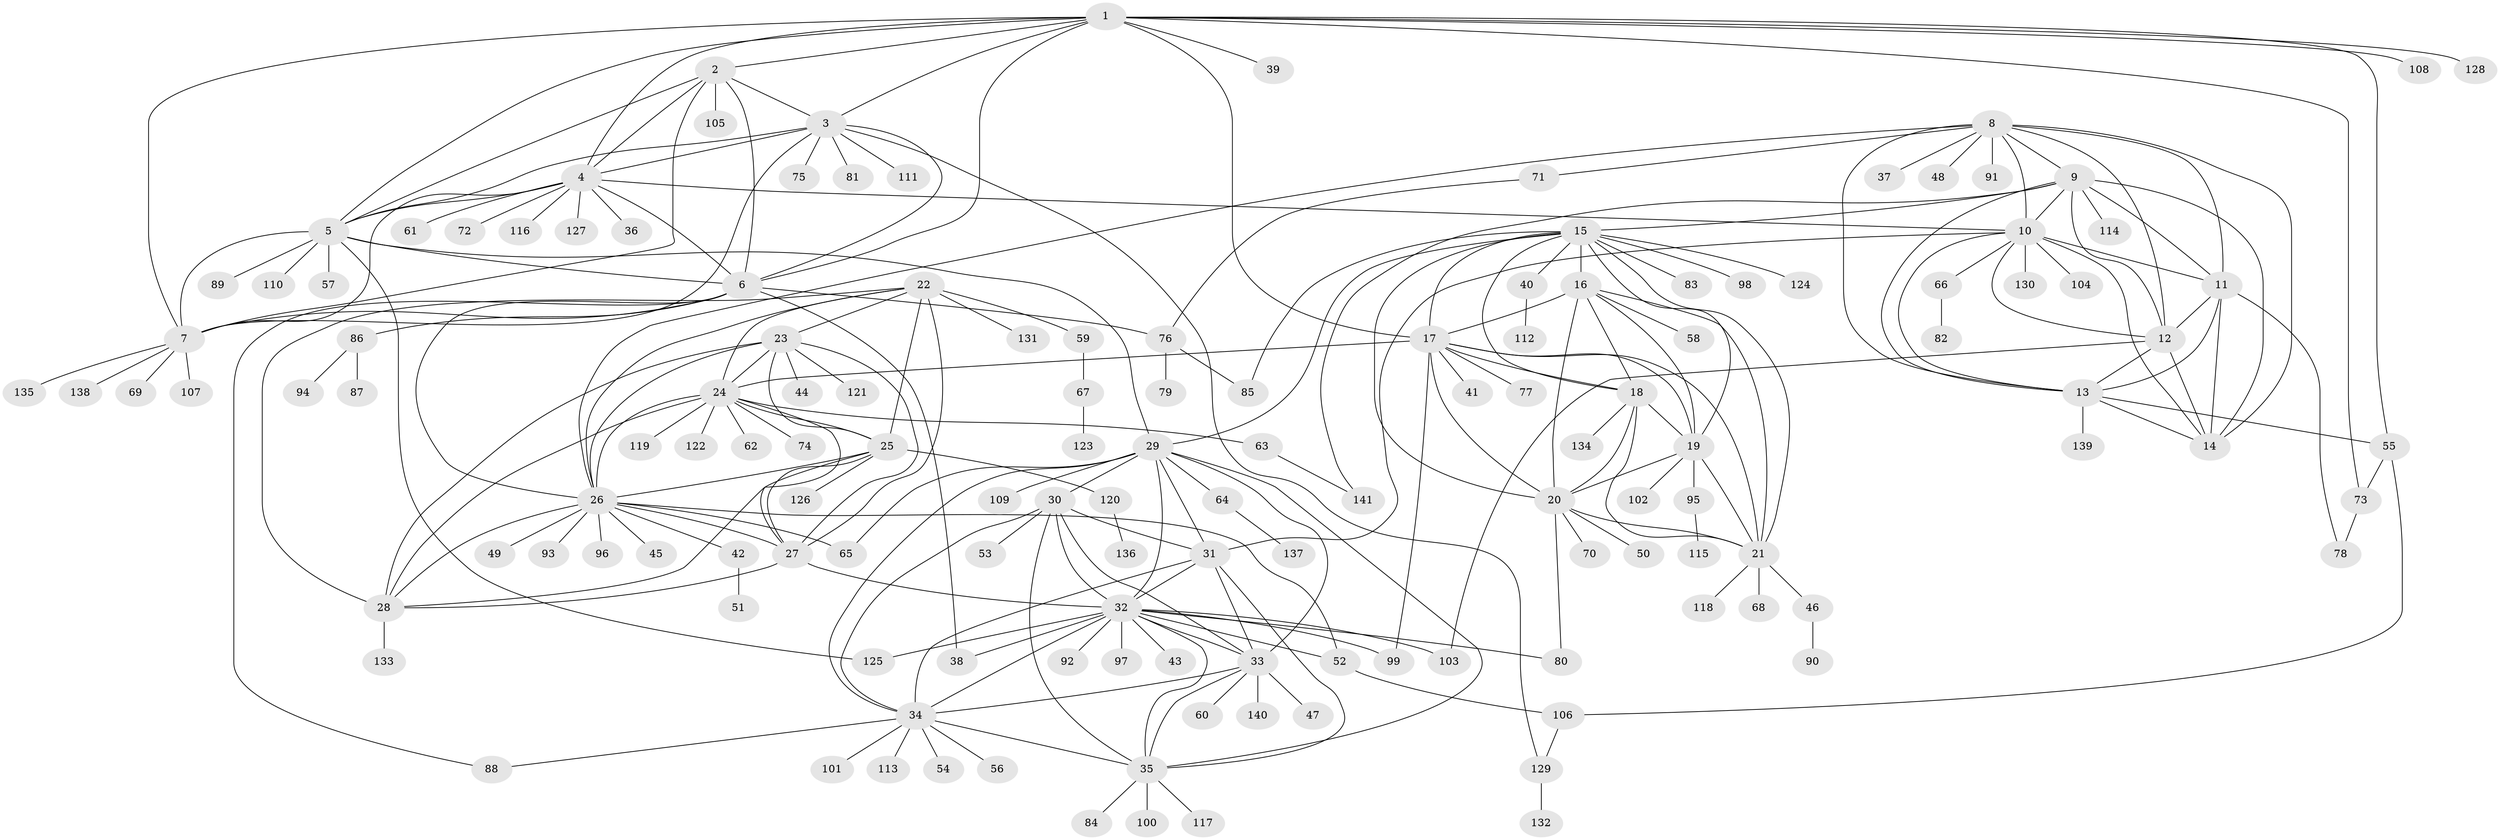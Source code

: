// Generated by graph-tools (version 1.1) at 2025/26/03/09/25 03:26:34]
// undirected, 141 vertices, 237 edges
graph export_dot {
graph [start="1"]
  node [color=gray90,style=filled];
  1;
  2;
  3;
  4;
  5;
  6;
  7;
  8;
  9;
  10;
  11;
  12;
  13;
  14;
  15;
  16;
  17;
  18;
  19;
  20;
  21;
  22;
  23;
  24;
  25;
  26;
  27;
  28;
  29;
  30;
  31;
  32;
  33;
  34;
  35;
  36;
  37;
  38;
  39;
  40;
  41;
  42;
  43;
  44;
  45;
  46;
  47;
  48;
  49;
  50;
  51;
  52;
  53;
  54;
  55;
  56;
  57;
  58;
  59;
  60;
  61;
  62;
  63;
  64;
  65;
  66;
  67;
  68;
  69;
  70;
  71;
  72;
  73;
  74;
  75;
  76;
  77;
  78;
  79;
  80;
  81;
  82;
  83;
  84;
  85;
  86;
  87;
  88;
  89;
  90;
  91;
  92;
  93;
  94;
  95;
  96;
  97;
  98;
  99;
  100;
  101;
  102;
  103;
  104;
  105;
  106;
  107;
  108;
  109;
  110;
  111;
  112;
  113;
  114;
  115;
  116;
  117;
  118;
  119;
  120;
  121;
  122;
  123;
  124;
  125;
  126;
  127;
  128;
  129;
  130;
  131;
  132;
  133;
  134;
  135;
  136;
  137;
  138;
  139;
  140;
  141;
  1 -- 2;
  1 -- 3;
  1 -- 4;
  1 -- 5;
  1 -- 6;
  1 -- 7;
  1 -- 17;
  1 -- 39;
  1 -- 55;
  1 -- 73;
  1 -- 108;
  1 -- 128;
  2 -- 3;
  2 -- 4;
  2 -- 5;
  2 -- 6;
  2 -- 7;
  2 -- 105;
  3 -- 4;
  3 -- 5;
  3 -- 6;
  3 -- 7;
  3 -- 75;
  3 -- 81;
  3 -- 111;
  3 -- 129;
  4 -- 5;
  4 -- 6;
  4 -- 7;
  4 -- 10;
  4 -- 36;
  4 -- 61;
  4 -- 72;
  4 -- 116;
  4 -- 127;
  5 -- 6;
  5 -- 7;
  5 -- 29;
  5 -- 57;
  5 -- 89;
  5 -- 110;
  5 -- 125;
  6 -- 7;
  6 -- 26;
  6 -- 38;
  6 -- 76;
  6 -- 86;
  6 -- 88;
  7 -- 69;
  7 -- 107;
  7 -- 135;
  7 -- 138;
  8 -- 9;
  8 -- 10;
  8 -- 11;
  8 -- 12;
  8 -- 13;
  8 -- 14;
  8 -- 26;
  8 -- 37;
  8 -- 48;
  8 -- 71;
  8 -- 91;
  9 -- 10;
  9 -- 11;
  9 -- 12;
  9 -- 13;
  9 -- 14;
  9 -- 15;
  9 -- 114;
  9 -- 141;
  10 -- 11;
  10 -- 12;
  10 -- 13;
  10 -- 14;
  10 -- 31;
  10 -- 66;
  10 -- 104;
  10 -- 130;
  11 -- 12;
  11 -- 13;
  11 -- 14;
  11 -- 78;
  12 -- 13;
  12 -- 14;
  12 -- 103;
  13 -- 14;
  13 -- 55;
  13 -- 139;
  15 -- 16;
  15 -- 17;
  15 -- 18;
  15 -- 19;
  15 -- 20;
  15 -- 21;
  15 -- 29;
  15 -- 40;
  15 -- 83;
  15 -- 85;
  15 -- 98;
  15 -- 124;
  16 -- 17;
  16 -- 18;
  16 -- 19;
  16 -- 20;
  16 -- 21;
  16 -- 58;
  17 -- 18;
  17 -- 19;
  17 -- 20;
  17 -- 21;
  17 -- 24;
  17 -- 41;
  17 -- 77;
  17 -- 99;
  18 -- 19;
  18 -- 20;
  18 -- 21;
  18 -- 134;
  19 -- 20;
  19 -- 21;
  19 -- 95;
  19 -- 102;
  20 -- 21;
  20 -- 50;
  20 -- 70;
  20 -- 80;
  21 -- 46;
  21 -- 68;
  21 -- 118;
  22 -- 23;
  22 -- 24;
  22 -- 25;
  22 -- 26;
  22 -- 27;
  22 -- 28;
  22 -- 59;
  22 -- 131;
  23 -- 24;
  23 -- 25;
  23 -- 26;
  23 -- 27;
  23 -- 28;
  23 -- 44;
  23 -- 121;
  24 -- 25;
  24 -- 26;
  24 -- 27;
  24 -- 28;
  24 -- 62;
  24 -- 63;
  24 -- 74;
  24 -- 119;
  24 -- 122;
  25 -- 26;
  25 -- 27;
  25 -- 28;
  25 -- 120;
  25 -- 126;
  26 -- 27;
  26 -- 28;
  26 -- 42;
  26 -- 45;
  26 -- 49;
  26 -- 52;
  26 -- 65;
  26 -- 93;
  26 -- 96;
  27 -- 28;
  27 -- 32;
  28 -- 133;
  29 -- 30;
  29 -- 31;
  29 -- 32;
  29 -- 33;
  29 -- 34;
  29 -- 35;
  29 -- 64;
  29 -- 65;
  29 -- 109;
  30 -- 31;
  30 -- 32;
  30 -- 33;
  30 -- 34;
  30 -- 35;
  30 -- 53;
  31 -- 32;
  31 -- 33;
  31 -- 34;
  31 -- 35;
  32 -- 33;
  32 -- 34;
  32 -- 35;
  32 -- 38;
  32 -- 43;
  32 -- 52;
  32 -- 80;
  32 -- 92;
  32 -- 97;
  32 -- 99;
  32 -- 103;
  32 -- 125;
  33 -- 34;
  33 -- 35;
  33 -- 47;
  33 -- 60;
  33 -- 140;
  34 -- 35;
  34 -- 54;
  34 -- 56;
  34 -- 88;
  34 -- 101;
  34 -- 113;
  35 -- 84;
  35 -- 100;
  35 -- 117;
  40 -- 112;
  42 -- 51;
  46 -- 90;
  52 -- 106;
  55 -- 73;
  55 -- 106;
  59 -- 67;
  63 -- 141;
  64 -- 137;
  66 -- 82;
  67 -- 123;
  71 -- 76;
  73 -- 78;
  76 -- 79;
  76 -- 85;
  86 -- 87;
  86 -- 94;
  95 -- 115;
  106 -- 129;
  120 -- 136;
  129 -- 132;
}

